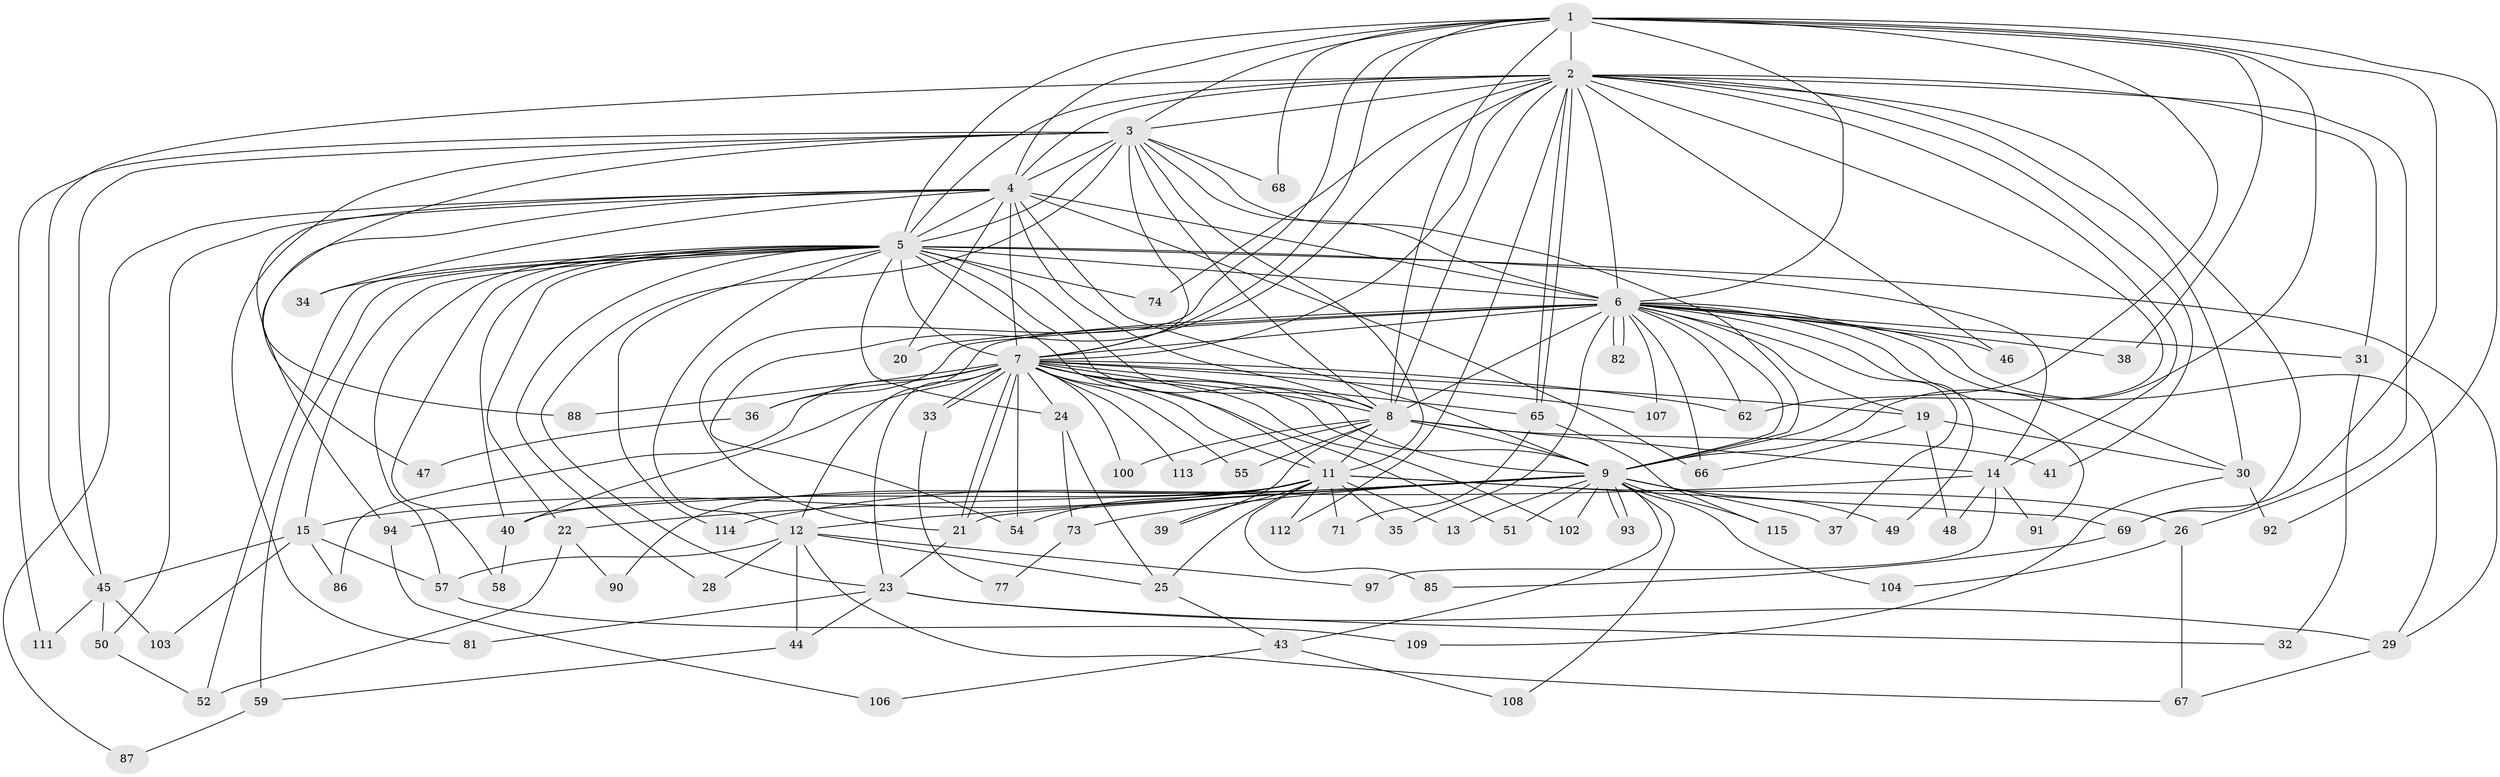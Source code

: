 // original degree distribution, {15: 0.02608695652173913, 24: 0.008695652173913044, 16: 0.008695652173913044, 17: 0.017391304347826087, 27: 0.008695652173913044, 22: 0.008695652173913044, 32: 0.008695652173913044, 26: 0.008695652173913044, 9: 0.008695652173913044, 2: 0.5826086956521739, 7: 0.02608695652173913, 3: 0.16521739130434782, 5: 0.02608695652173913, 4: 0.0782608695652174, 6: 0.017391304347826087}
// Generated by graph-tools (version 1.1) at 2025/10/02/27/25 16:10:59]
// undirected, 86 vertices, 210 edges
graph export_dot {
graph [start="1"]
  node [color=gray90,style=filled];
  1 [super="+56"];
  2 [super="+18"];
  3;
  4 [super="+70"];
  5 [super="+60"];
  6 [super="+10"];
  7 [super="+95"];
  8 [super="+63"];
  9 [super="+101"];
  11 [super="+27"];
  12 [super="+16"];
  13;
  14 [super="+17"];
  15 [super="+76"];
  19 [super="+89"];
  20;
  21 [super="+72"];
  22;
  23 [super="+98"];
  24;
  25 [super="+110"];
  26;
  28;
  29 [super="+53"];
  30 [super="+75"];
  31;
  32;
  33 [super="+80"];
  34;
  35;
  36;
  37;
  38;
  39;
  40 [super="+42"];
  41;
  43;
  44;
  45 [super="+99"];
  46;
  47;
  48;
  49;
  50;
  51;
  52 [super="+64"];
  54 [super="+83"];
  55;
  57 [super="+61"];
  58;
  59;
  62 [super="+96"];
  65 [super="+78"];
  66 [super="+79"];
  67 [super="+105"];
  68;
  69 [super="+84"];
  71;
  73;
  74;
  77;
  81;
  82;
  85;
  86;
  87;
  88;
  90;
  91;
  92;
  93;
  94;
  97;
  100;
  102;
  103;
  104;
  106;
  107;
  108;
  109;
  111;
  112;
  113;
  114;
  115;
  1 -- 2;
  1 -- 3;
  1 -- 4;
  1 -- 5;
  1 -- 6 [weight=2];
  1 -- 7;
  1 -- 8;
  1 -- 9;
  1 -- 38;
  1 -- 62;
  1 -- 68;
  1 -- 69;
  1 -- 92;
  1 -- 21;
  2 -- 3;
  2 -- 4 [weight=2];
  2 -- 5 [weight=2];
  2 -- 6 [weight=2];
  2 -- 7;
  2 -- 8;
  2 -- 9;
  2 -- 26;
  2 -- 30 [weight=2];
  2 -- 31;
  2 -- 41;
  2 -- 46;
  2 -- 65;
  2 -- 65;
  2 -- 69;
  2 -- 74;
  2 -- 112;
  2 -- 45;
  2 -- 54;
  2 -- 14;
  3 -- 4;
  3 -- 5;
  3 -- 6 [weight=2];
  3 -- 7;
  3 -- 8;
  3 -- 9;
  3 -- 11;
  3 -- 23;
  3 -- 68;
  3 -- 81;
  3 -- 88;
  3 -- 111;
  3 -- 45;
  4 -- 5;
  4 -- 6 [weight=2];
  4 -- 7;
  4 -- 8;
  4 -- 9;
  4 -- 20;
  4 -- 34;
  4 -- 47;
  4 -- 50;
  4 -- 66;
  4 -- 87;
  4 -- 94;
  5 -- 6 [weight=2];
  5 -- 7 [weight=2];
  5 -- 8;
  5 -- 9 [weight=2];
  5 -- 14;
  5 -- 15;
  5 -- 22;
  5 -- 24;
  5 -- 28;
  5 -- 29;
  5 -- 34;
  5 -- 52;
  5 -- 58;
  5 -- 59;
  5 -- 114;
  5 -- 74;
  5 -- 40;
  5 -- 57;
  5 -- 11;
  5 -- 12;
  6 -- 7 [weight=2];
  6 -- 8 [weight=3];
  6 -- 9 [weight=2];
  6 -- 12;
  6 -- 19;
  6 -- 20;
  6 -- 30;
  6 -- 31;
  6 -- 35;
  6 -- 36;
  6 -- 37;
  6 -- 38;
  6 -- 49;
  6 -- 82;
  6 -- 82;
  6 -- 107;
  6 -- 46;
  6 -- 91;
  6 -- 29;
  6 -- 62;
  6 -- 66;
  7 -- 8;
  7 -- 9;
  7 -- 19;
  7 -- 21;
  7 -- 21;
  7 -- 24;
  7 -- 33 [weight=2];
  7 -- 33;
  7 -- 36;
  7 -- 40;
  7 -- 51;
  7 -- 54;
  7 -- 55;
  7 -- 62;
  7 -- 86;
  7 -- 88;
  7 -- 100;
  7 -- 102;
  7 -- 107;
  7 -- 113;
  7 -- 23;
  7 -- 65;
  7 -- 11;
  8 -- 9;
  8 -- 11;
  8 -- 14;
  8 -- 39;
  8 -- 41;
  8 -- 55;
  8 -- 100;
  8 -- 113;
  9 -- 12;
  9 -- 13;
  9 -- 22;
  9 -- 37;
  9 -- 43;
  9 -- 49;
  9 -- 51;
  9 -- 73;
  9 -- 93;
  9 -- 93;
  9 -- 102;
  9 -- 104;
  9 -- 108;
  9 -- 114;
  9 -- 115;
  9 -- 21;
  11 -- 13;
  11 -- 15 [weight=2];
  11 -- 26;
  11 -- 35;
  11 -- 39;
  11 -- 40;
  11 -- 54;
  11 -- 71;
  11 -- 90;
  11 -- 112;
  11 -- 85;
  11 -- 25;
  11 -- 69;
  12 -- 25;
  12 -- 28;
  12 -- 44;
  12 -- 57;
  12 -- 67;
  12 -- 97;
  14 -- 48;
  14 -- 91;
  14 -- 94;
  14 -- 97;
  15 -- 45;
  15 -- 57;
  15 -- 86;
  15 -- 103;
  19 -- 48;
  19 -- 66;
  19 -- 30;
  21 -- 23;
  22 -- 52;
  22 -- 90;
  23 -- 29;
  23 -- 32;
  23 -- 44;
  23 -- 81;
  24 -- 25;
  24 -- 73;
  25 -- 43;
  26 -- 67;
  26 -- 104;
  29 -- 67;
  30 -- 92;
  30 -- 109;
  31 -- 32;
  33 -- 77;
  36 -- 47;
  40 -- 58;
  43 -- 106;
  43 -- 108;
  44 -- 59;
  45 -- 50;
  45 -- 103;
  45 -- 111;
  50 -- 52;
  57 -- 109;
  59 -- 87;
  65 -- 71;
  65 -- 115;
  69 -- 85;
  73 -- 77;
  94 -- 106;
}

